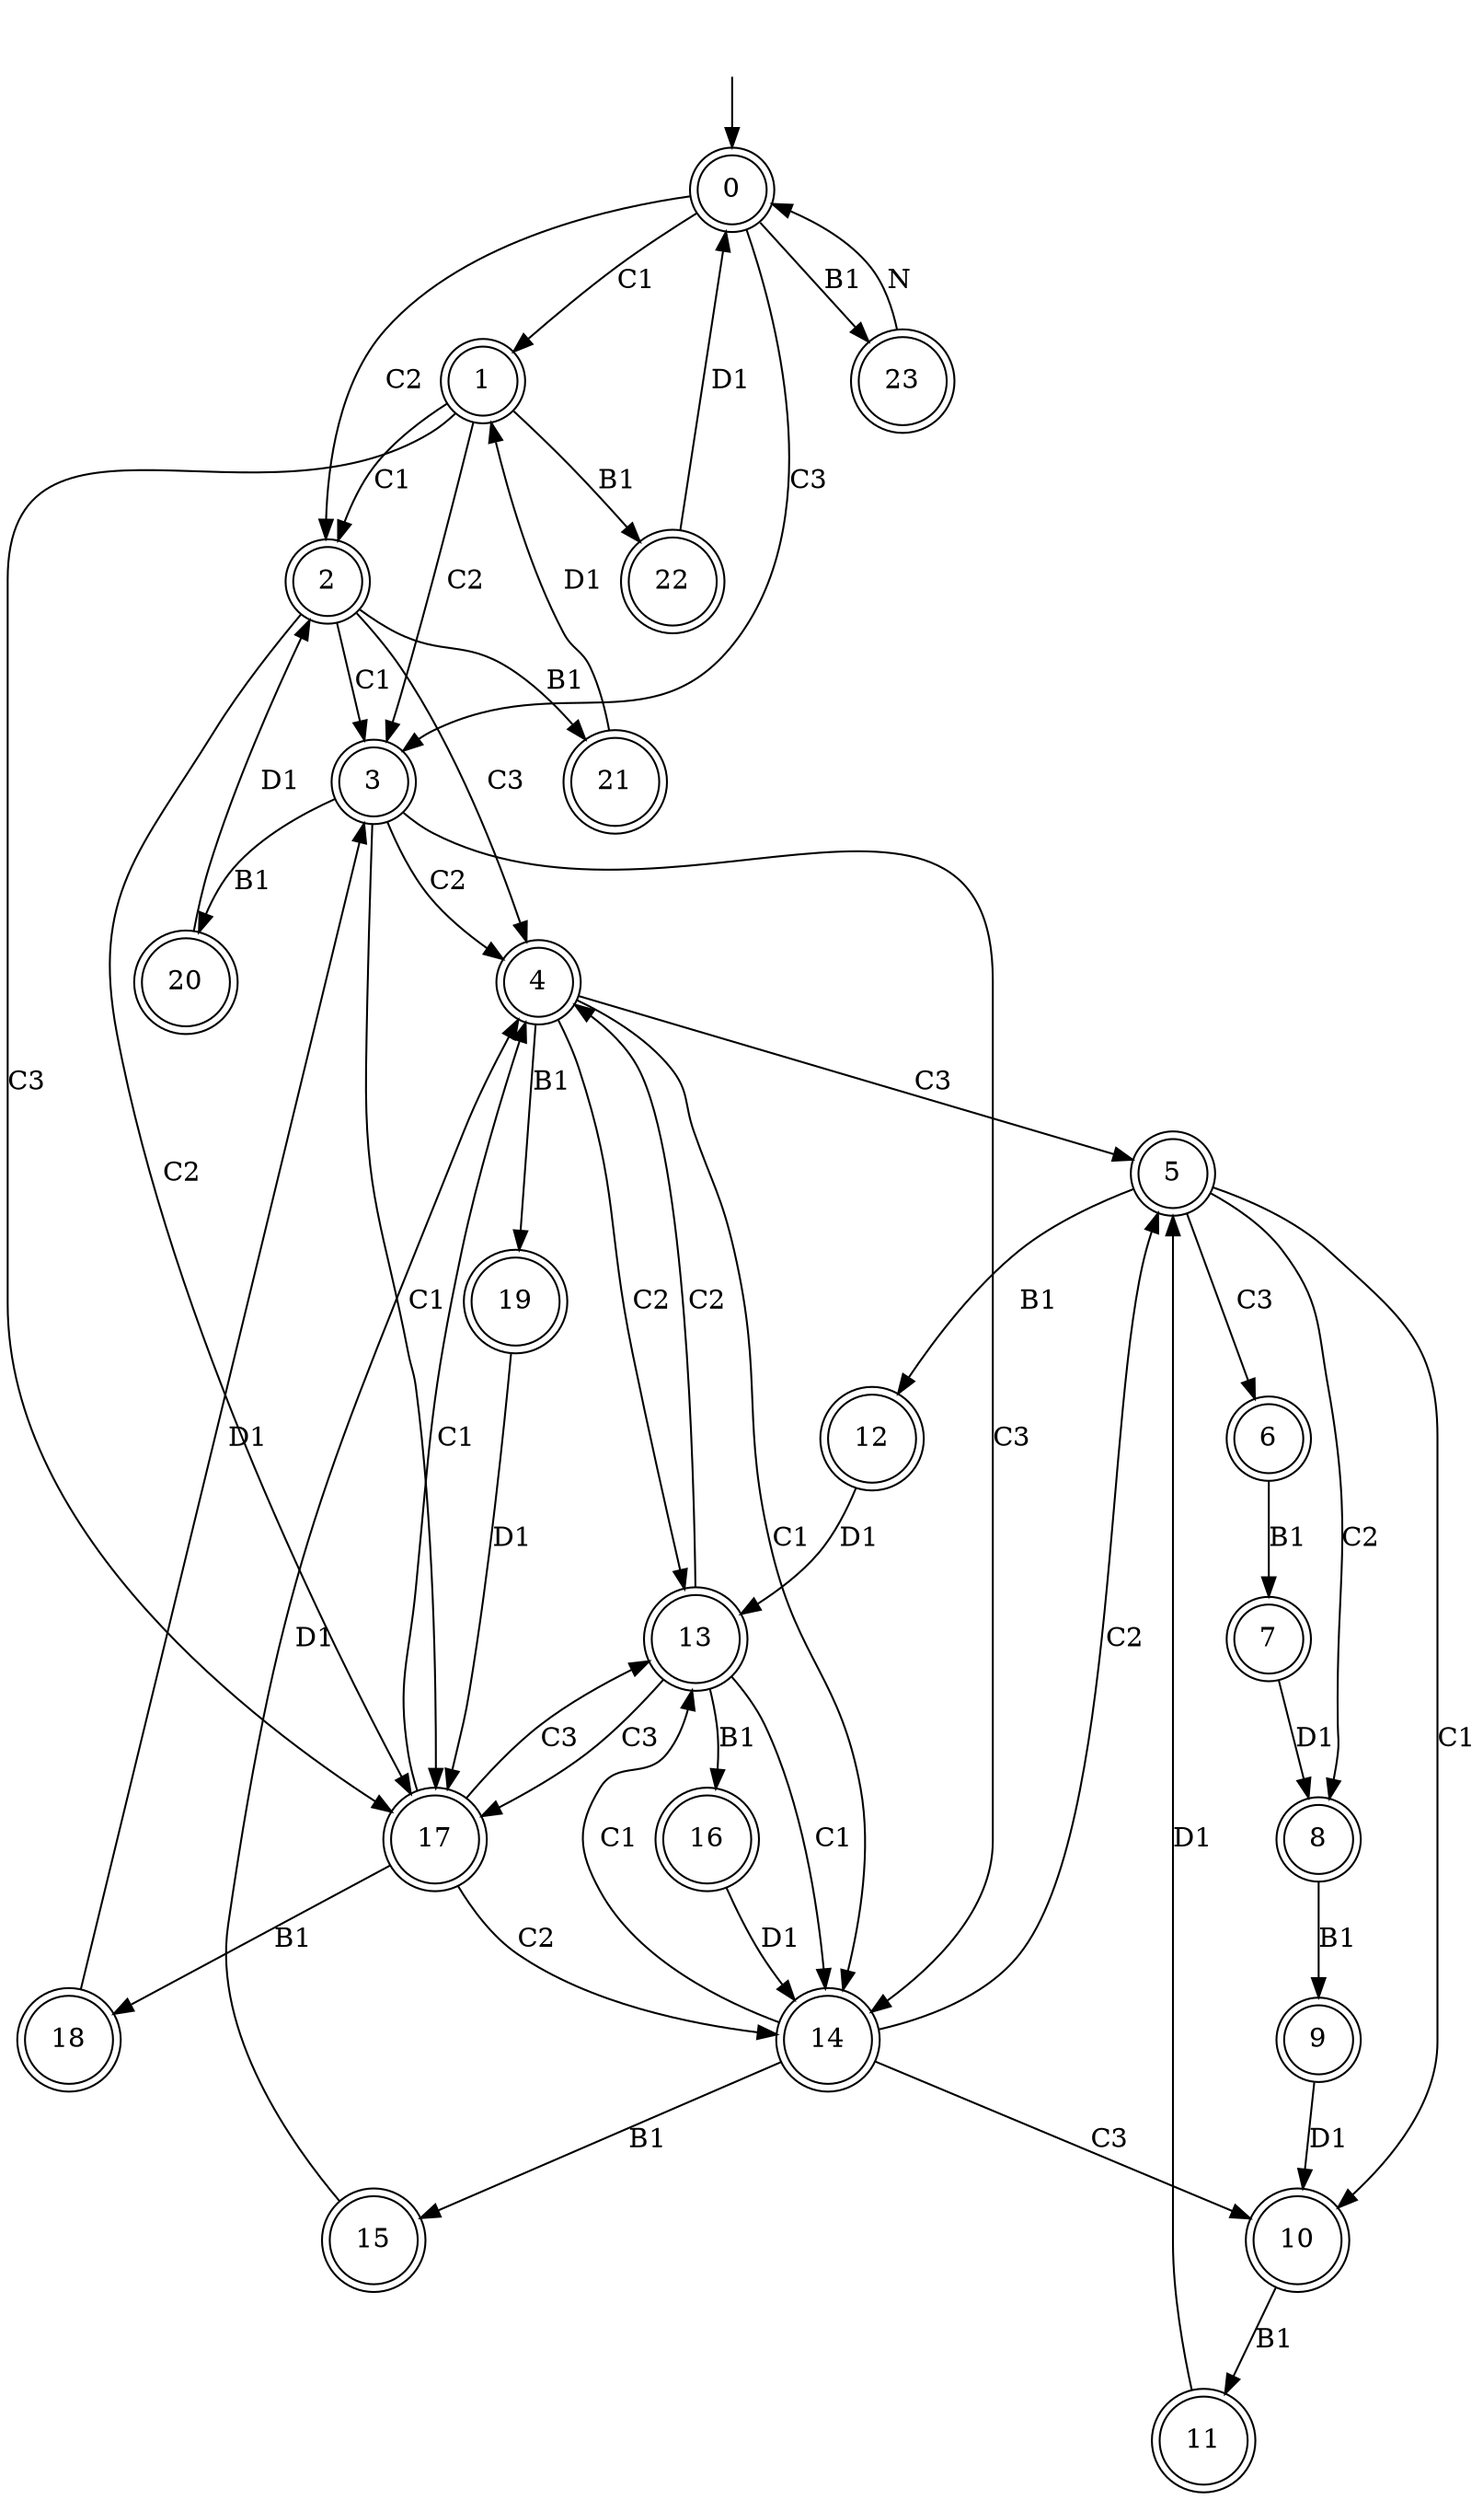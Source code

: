 digraph G {
  0 [ shape="doublecircle" label="0" ];
  1 [ shape="doublecircle" label="1" ];
  2 [ shape="doublecircle" label="2" ];
  3 [ shape="doublecircle" label="3" ];
  4 [ shape="doublecircle" label="4" ];
  5 [ shape="doublecircle" label="5" ];
  6 [ shape="doublecircle" label="6" ];
  7 [ shape="doublecircle" label="7" ];
  8 [ shape="doublecircle" label="8" ];
  9 [ shape="doublecircle" label="9" ];
  10 [ shape="doublecircle" label="10" ];
  11 [ shape="doublecircle" label="11" ];
  12 [ shape="doublecircle" label="12" ];
  13 [ shape="doublecircle" label="13" ];
  14 [ shape="doublecircle" label="14" ];
  15 [ shape="doublecircle" label="15" ];
  16 [ shape="doublecircle" label="16" ];
  17 [ shape="doublecircle" label="17" ];
  18 [ shape="doublecircle" label="18" ];
  19 [ shape="doublecircle" label="19" ];
  20 [ shape="doublecircle" label="20" ];
  21 [ shape="doublecircle" label="21" ];
  22 [ shape="doublecircle" label="22" ];
  23 [ shape="doublecircle" label="23" ];
  0 -> 1 [ label="C1" ];
  1 -> 2 [ label="C1" ];
  2 -> 3 [ label="C1" ];
  3 -> 4 [ label="C2" ];
  4 -> 5 [ label="C3" ];
  5 -> 6 [ label="C3" ];
  6 -> 7 [ label="B1" ];
  7 -> 8 [ label="D1" ];
  8 -> 9 [ label="B1" ];
  9 -> 10 [ label="D1" ];
  10 -> 11 [ label="B1" ];
  11 -> 5 [ label="D1" ];
  5 -> 10 [ label="C1" ];
  5 -> 8 [ label="C2" ];
  5 -> 12 [ label="B1" ];
  12 -> 13 [ label="D1" ];
  13 -> 4 [ label="C2" ];
  13 -> 14 [ label="C1" ];
  14 -> 10 [ label="C3" ];
  14 -> 5 [ label="C2" ];
  14 -> 15 [ label="B1" ];
  15 -> 4 [ label="D1" ];
  14 -> 13 [ label="C1" ];
  13 -> 16 [ label="B1" ];
  16 -> 14 [ label="D1" ];
  13 -> 17 [ label="C3" ];
  17 -> 18 [ label="B1" ];
  18 -> 3 [ label="D1" ];
  17 -> 4 [ label="C1" ];
  17 -> 13 [ label="C3" ];
  17 -> 14 [ label="C2" ];
  4 -> 19 [ label="B1" ];
  19 -> 17 [ label="D1" ];
  4 -> 13 [ label="C2" ];
  4 -> 14 [ label="C1" ];
  3 -> 17 [ label="C1" ];
  3 -> 14 [ label="C3" ];
  3 -> 20 [ label="B1" ];
  20 -> 2 [ label="D1" ];
  2 -> 4 [ label="C3" ];
  2 -> 17 [ label="C2" ];
  2 -> 21 [ label="B1" ];
  21 -> 1 [ label="D1" ];
  1 -> 17 [ label="C3" ];
  1 -> 3 [ label="C2" ];
  1 -> 22 [ label="B1" ];
  22 -> 0 [ label="D1" ];
  0 -> 2 [ label="C2" ];
  0 -> 3 [ label="C3" ];
  0 -> 23 [ label="B1" ];
  23 -> 0 [ label="N" ];
__start0 [label="", shape=none];
__start0 -> 0  [label=""];
}

